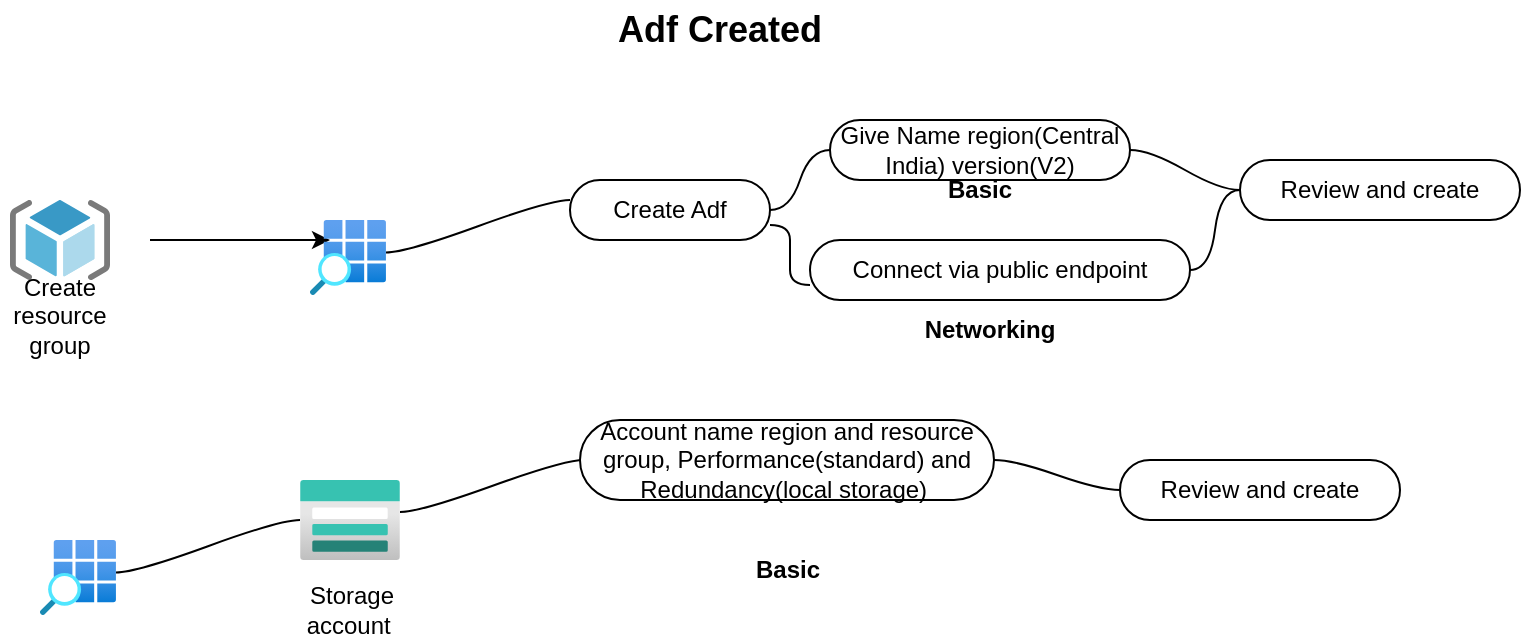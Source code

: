 <mxfile version="26.0.16">
  <diagram name="Page-1" id="vX34WiBe1mZTfaW6KMs4">
    <mxGraphModel dx="1050" dy="603" grid="1" gridSize="10" guides="1" tooltips="1" connect="1" arrows="1" fold="1" page="1" pageScale="1" pageWidth="850" pageHeight="1100" math="0" shadow="0">
      <root>
        <mxCell id="0" />
        <mxCell id="1" parent="0" />
        <mxCell id="IHoywnbNfSnQ8g_Yi9af-2" value="" style="endArrow=classic;html=1;rounded=0;" edge="1" parent="1">
          <mxGeometry width="50" height="50" relative="1" as="geometry">
            <mxPoint x="155" y="140" as="sourcePoint" />
            <mxPoint x="245" y="140" as="targetPoint" />
            <Array as="points" />
          </mxGeometry>
        </mxCell>
        <mxCell id="IHoywnbNfSnQ8g_Yi9af-3" value="" style="image;sketch=0;aspect=fixed;html=1;points=[];align=center;fontSize=12;image=img/lib/mscae/ResourceGroup.svg;" vertex="1" parent="1">
          <mxGeometry x="85" y="120" width="50" height="40" as="geometry" />
        </mxCell>
        <mxCell id="IHoywnbNfSnQ8g_Yi9af-4" value="" style="image;aspect=fixed;html=1;points=[];align=center;fontSize=12;image=img/lib/azure2/general/Resource_Group_List.svg;" vertex="1" parent="1">
          <mxGeometry x="235" y="130" width="38" height="37.44" as="geometry" />
        </mxCell>
        <mxCell id="IHoywnbNfSnQ8g_Yi9af-5" value="Create resource group&lt;div&gt;&lt;br&gt;&lt;/div&gt;" style="text;strokeColor=none;align=center;fillColor=none;html=1;verticalAlign=middle;whiteSpace=wrap;rounded=0;" vertex="1" parent="1">
          <mxGeometry x="80" y="170" width="60" height="30" as="geometry" />
        </mxCell>
        <mxCell id="IHoywnbNfSnQ8g_Yi9af-15" style="edgeStyle=entityRelationEdgeStyle;rounded=0;orthogonalLoop=1;jettySize=auto;html=1;startArrow=none;endArrow=none;segment=10;curved=1;sourcePerimeterSpacing=0;targetPerimeterSpacing=0;exitX=1;exitY=0.75;exitDx=0;exitDy=0;entryX=0;entryY=0.75;entryDx=0;entryDy=0;" edge="1" parent="1" source="IHoywnbNfSnQ8g_Yi9af-6" target="IHoywnbNfSnQ8g_Yi9af-13">
          <mxGeometry relative="1" as="geometry" />
        </mxCell>
        <mxCell id="IHoywnbNfSnQ8g_Yi9af-6" value="Create Adf" style="whiteSpace=wrap;html=1;rounded=1;arcSize=50;align=center;verticalAlign=middle;strokeWidth=1;autosize=1;spacing=4;treeFolding=1;treeMoving=1;newEdgeStyle={&quot;edgeStyle&quot;:&quot;entityRelationEdgeStyle&quot;,&quot;startArrow&quot;:&quot;none&quot;,&quot;endArrow&quot;:&quot;none&quot;,&quot;segment&quot;:10,&quot;curved&quot;:1,&quot;sourcePerimeterSpacing&quot;:0,&quot;targetPerimeterSpacing&quot;:0};" vertex="1" parent="1">
          <mxGeometry x="365" y="110" width="100" height="30" as="geometry" />
        </mxCell>
        <mxCell id="IHoywnbNfSnQ8g_Yi9af-7" value="" style="edgeStyle=entityRelationEdgeStyle;startArrow=none;endArrow=none;segment=10;curved=1;sourcePerimeterSpacing=0;targetPerimeterSpacing=0;rounded=0;exitX=1;exitY=0.433;exitDx=0;exitDy=0;exitPerimeter=0;" edge="1" parent="1" source="IHoywnbNfSnQ8g_Yi9af-4">
          <mxGeometry relative="1" as="geometry">
            <mxPoint x="313" y="295" as="sourcePoint" />
            <mxPoint x="365" y="120" as="targetPoint" />
            <Array as="points">
              <mxPoint x="330" y="160" />
              <mxPoint x="310" y="110" />
            </Array>
          </mxGeometry>
        </mxCell>
        <mxCell id="IHoywnbNfSnQ8g_Yi9af-18" style="edgeStyle=entityRelationEdgeStyle;rounded=0;orthogonalLoop=1;jettySize=auto;html=1;startArrow=none;endArrow=none;segment=10;curved=1;sourcePerimeterSpacing=0;targetPerimeterSpacing=0;exitX=1;exitY=0.5;exitDx=0;exitDy=0;entryX=0;entryY=0.5;entryDx=0;entryDy=0;" edge="1" parent="1" source="IHoywnbNfSnQ8g_Yi9af-9" target="IHoywnbNfSnQ8g_Yi9af-16">
          <mxGeometry relative="1" as="geometry" />
        </mxCell>
        <mxCell id="IHoywnbNfSnQ8g_Yi9af-9" value="Give Name region(Central India) version(V2)" style="whiteSpace=wrap;html=1;rounded=1;arcSize=50;align=center;verticalAlign=middle;strokeWidth=1;autosize=1;spacing=4;treeFolding=1;treeMoving=1;newEdgeStyle={&quot;edgeStyle&quot;:&quot;entityRelationEdgeStyle&quot;,&quot;startArrow&quot;:&quot;none&quot;,&quot;endArrow&quot;:&quot;none&quot;,&quot;segment&quot;:10,&quot;curved&quot;:1,&quot;sourcePerimeterSpacing&quot;:0,&quot;targetPerimeterSpacing&quot;:0};" vertex="1" parent="1">
          <mxGeometry x="495" y="80" width="150" height="30" as="geometry" />
        </mxCell>
        <mxCell id="IHoywnbNfSnQ8g_Yi9af-10" value="" style="edgeStyle=entityRelationEdgeStyle;startArrow=none;endArrow=none;segment=10;curved=1;sourcePerimeterSpacing=0;targetPerimeterSpacing=0;rounded=0;exitX=1;exitY=0.5;exitDx=0;exitDy=0;entryX=0;entryY=0.5;entryDx=0;entryDy=0;" edge="1" parent="1" source="IHoywnbNfSnQ8g_Yi9af-6" target="IHoywnbNfSnQ8g_Yi9af-9">
          <mxGeometry relative="1" as="geometry">
            <mxPoint x="473" y="385" as="sourcePoint" />
            <mxPoint x="525" y="210" as="targetPoint" />
          </mxGeometry>
        </mxCell>
        <mxCell id="IHoywnbNfSnQ8g_Yi9af-12" value="&lt;b&gt;Basic&lt;/b&gt;" style="text;strokeColor=none;align=center;fillColor=none;html=1;verticalAlign=middle;whiteSpace=wrap;rounded=0;" vertex="1" parent="1">
          <mxGeometry x="540" y="100" width="60" height="30" as="geometry" />
        </mxCell>
        <mxCell id="IHoywnbNfSnQ8g_Yi9af-19" style="edgeStyle=entityRelationEdgeStyle;rounded=0;orthogonalLoop=1;jettySize=auto;html=1;startArrow=none;endArrow=none;segment=10;curved=1;sourcePerimeterSpacing=0;targetPerimeterSpacing=0;exitX=1;exitY=0.5;exitDx=0;exitDy=0;entryX=0;entryY=0.5;entryDx=0;entryDy=0;" edge="1" parent="1" source="IHoywnbNfSnQ8g_Yi9af-13" target="IHoywnbNfSnQ8g_Yi9af-16">
          <mxGeometry relative="1" as="geometry" />
        </mxCell>
        <mxCell id="IHoywnbNfSnQ8g_Yi9af-13" value="Connect via public endpoint" style="whiteSpace=wrap;html=1;rounded=1;arcSize=50;align=center;verticalAlign=middle;strokeWidth=1;autosize=1;spacing=4;treeFolding=1;treeMoving=1;newEdgeStyle={&quot;edgeStyle&quot;:&quot;entityRelationEdgeStyle&quot;,&quot;startArrow&quot;:&quot;none&quot;,&quot;endArrow&quot;:&quot;none&quot;,&quot;segment&quot;:10,&quot;curved&quot;:1,&quot;sourcePerimeterSpacing&quot;:0,&quot;targetPerimeterSpacing&quot;:0};" vertex="1" parent="1">
          <mxGeometry x="485" y="140" width="190" height="30" as="geometry" />
        </mxCell>
        <mxCell id="IHoywnbNfSnQ8g_Yi9af-14" value="&lt;b&gt;Networking&lt;/b&gt;" style="text;strokeColor=none;align=center;fillColor=none;html=1;verticalAlign=middle;whiteSpace=wrap;rounded=0;" vertex="1" parent="1">
          <mxGeometry x="545" y="170" width="60" height="30" as="geometry" />
        </mxCell>
        <mxCell id="IHoywnbNfSnQ8g_Yi9af-16" value="Review and create" style="whiteSpace=wrap;html=1;rounded=1;arcSize=50;align=center;verticalAlign=middle;strokeWidth=1;autosize=1;spacing=4;treeFolding=1;treeMoving=1;newEdgeStyle={&quot;edgeStyle&quot;:&quot;entityRelationEdgeStyle&quot;,&quot;startArrow&quot;:&quot;none&quot;,&quot;endArrow&quot;:&quot;none&quot;,&quot;segment&quot;:10,&quot;curved&quot;:1,&quot;sourcePerimeterSpacing&quot;:0,&quot;targetPerimeterSpacing&quot;:0};" vertex="1" parent="1">
          <mxGeometry x="700" y="100" width="140" height="30" as="geometry" />
        </mxCell>
        <mxCell id="IHoywnbNfSnQ8g_Yi9af-20" value="&lt;b&gt;&lt;font style=&quot;font-size: 18px;&quot;&gt;Adf Created&lt;/font&gt;&lt;/b&gt;" style="text;strokeColor=none;align=center;fillColor=none;html=1;verticalAlign=middle;whiteSpace=wrap;rounded=0;" vertex="1" parent="1">
          <mxGeometry x="380" y="20" width="120" height="30" as="geometry" />
        </mxCell>
        <mxCell id="IHoywnbNfSnQ8g_Yi9af-21" value="" style="image;aspect=fixed;html=1;points=[];align=center;fontSize=12;image=img/lib/azure2/general/Resource_Group_List.svg;" vertex="1" parent="1">
          <mxGeometry x="100" y="290" width="38" height="37.44" as="geometry" />
        </mxCell>
        <mxCell id="IHoywnbNfSnQ8g_Yi9af-23" value="" style="edgeStyle=entityRelationEdgeStyle;startArrow=none;endArrow=none;segment=10;curved=1;sourcePerimeterSpacing=0;targetPerimeterSpacing=0;rounded=0;exitX=1;exitY=0.433;exitDx=0;exitDy=0;exitPerimeter=0;" edge="1" parent="1" source="IHoywnbNfSnQ8g_Yi9af-21">
          <mxGeometry relative="1" as="geometry">
            <mxPoint x="178" y="455" as="sourcePoint" />
            <mxPoint x="230" y="280" as="targetPoint" />
          </mxGeometry>
        </mxCell>
        <mxCell id="IHoywnbNfSnQ8g_Yi9af-24" value="" style="image;aspect=fixed;html=1;points=[];align=center;fontSize=12;image=img/lib/azure2/storage/Storage_Accounts.svg;" vertex="1" parent="1">
          <mxGeometry x="230" y="260" width="50" height="40" as="geometry" />
        </mxCell>
        <mxCell id="IHoywnbNfSnQ8g_Yi9af-25" value="Storage account&amp;nbsp;" style="text;strokeColor=none;align=center;fillColor=none;html=1;verticalAlign=middle;whiteSpace=wrap;rounded=0;" vertex="1" parent="1">
          <mxGeometry x="226.25" y="310" width="60" height="30" as="geometry" />
        </mxCell>
        <mxCell id="IHoywnbNfSnQ8g_Yi9af-32" value="" style="edgeStyle=entityRelationEdgeStyle;startArrow=none;endArrow=none;segment=10;curved=1;sourcePerimeterSpacing=0;targetPerimeterSpacing=0;rounded=0;exitX=1;exitY=0.433;exitDx=0;exitDy=0;exitPerimeter=0;" edge="1" parent="1">
          <mxGeometry relative="1" as="geometry">
            <mxPoint x="280" y="276" as="sourcePoint" />
            <mxPoint x="372" y="250" as="targetPoint" />
            <Array as="points">
              <mxPoint x="337" y="290" />
              <mxPoint x="317" y="240" />
            </Array>
          </mxGeometry>
        </mxCell>
        <mxCell id="IHoywnbNfSnQ8g_Yi9af-33" value="Account name region and resource group, Performance(standard) and Redundancy(local storage)&amp;nbsp;" style="whiteSpace=wrap;html=1;rounded=1;arcSize=50;align=center;verticalAlign=middle;strokeWidth=1;autosize=1;spacing=4;treeFolding=1;treeMoving=1;newEdgeStyle={&quot;edgeStyle&quot;:&quot;entityRelationEdgeStyle&quot;,&quot;startArrow&quot;:&quot;none&quot;,&quot;endArrow&quot;:&quot;none&quot;,&quot;segment&quot;:10,&quot;curved&quot;:1,&quot;sourcePerimeterSpacing&quot;:0,&quot;targetPerimeterSpacing&quot;:0};" vertex="1" parent="1">
          <mxGeometry x="370" y="230" width="207" height="40" as="geometry" />
        </mxCell>
        <mxCell id="IHoywnbNfSnQ8g_Yi9af-34" value="&lt;b&gt;Basic&lt;/b&gt;" style="text;strokeColor=none;align=center;fillColor=none;html=1;verticalAlign=middle;whiteSpace=wrap;rounded=0;" vertex="1" parent="1">
          <mxGeometry x="443.5" y="290" width="60" height="30" as="geometry" />
        </mxCell>
        <mxCell id="IHoywnbNfSnQ8g_Yi9af-35" style="edgeStyle=entityRelationEdgeStyle;rounded=0;orthogonalLoop=1;jettySize=auto;html=1;startArrow=none;endArrow=none;segment=10;curved=1;sourcePerimeterSpacing=0;targetPerimeterSpacing=0;entryX=0;entryY=0.5;entryDx=0;entryDy=0;exitX=1;exitY=0.5;exitDx=0;exitDy=0;" edge="1" parent="1" target="IHoywnbNfSnQ8g_Yi9af-36" source="IHoywnbNfSnQ8g_Yi9af-33">
          <mxGeometry relative="1" as="geometry">
            <mxPoint x="830" y="250" as="sourcePoint" />
            <mxPoint x="640" y="320" as="targetPoint" />
          </mxGeometry>
        </mxCell>
        <mxCell id="IHoywnbNfSnQ8g_Yi9af-36" value="Review and create" style="whiteSpace=wrap;html=1;rounded=1;arcSize=50;align=center;verticalAlign=middle;strokeWidth=1;autosize=1;spacing=4;treeFolding=1;treeMoving=1;newEdgeStyle={&quot;edgeStyle&quot;:&quot;entityRelationEdgeStyle&quot;,&quot;startArrow&quot;:&quot;none&quot;,&quot;endArrow&quot;:&quot;none&quot;,&quot;segment&quot;:10,&quot;curved&quot;:1,&quot;sourcePerimeterSpacing&quot;:0,&quot;targetPerimeterSpacing&quot;:0};" vertex="1" parent="1">
          <mxGeometry x="640" y="250" width="140" height="30" as="geometry" />
        </mxCell>
      </root>
    </mxGraphModel>
  </diagram>
</mxfile>
